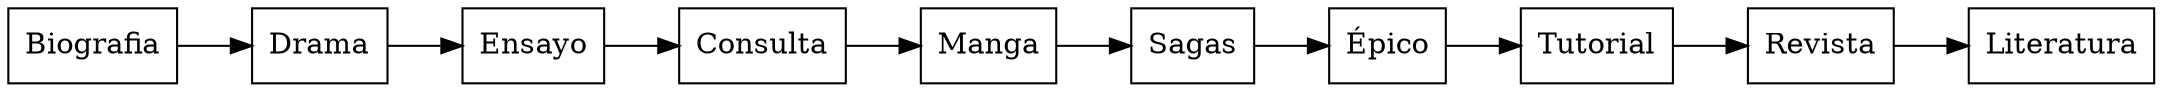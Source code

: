 digraph g{ rankdir = LR; node [shape = box];
Biografia -> Drama;
Drama -> Ensayo;
Ensayo -> Consulta;
Consulta -> Manga;
Manga -> Sagas;
Sagas -> Épico;
Épico -> Tutorial;
Tutorial -> Revista;
Revista -> Literatura;
}